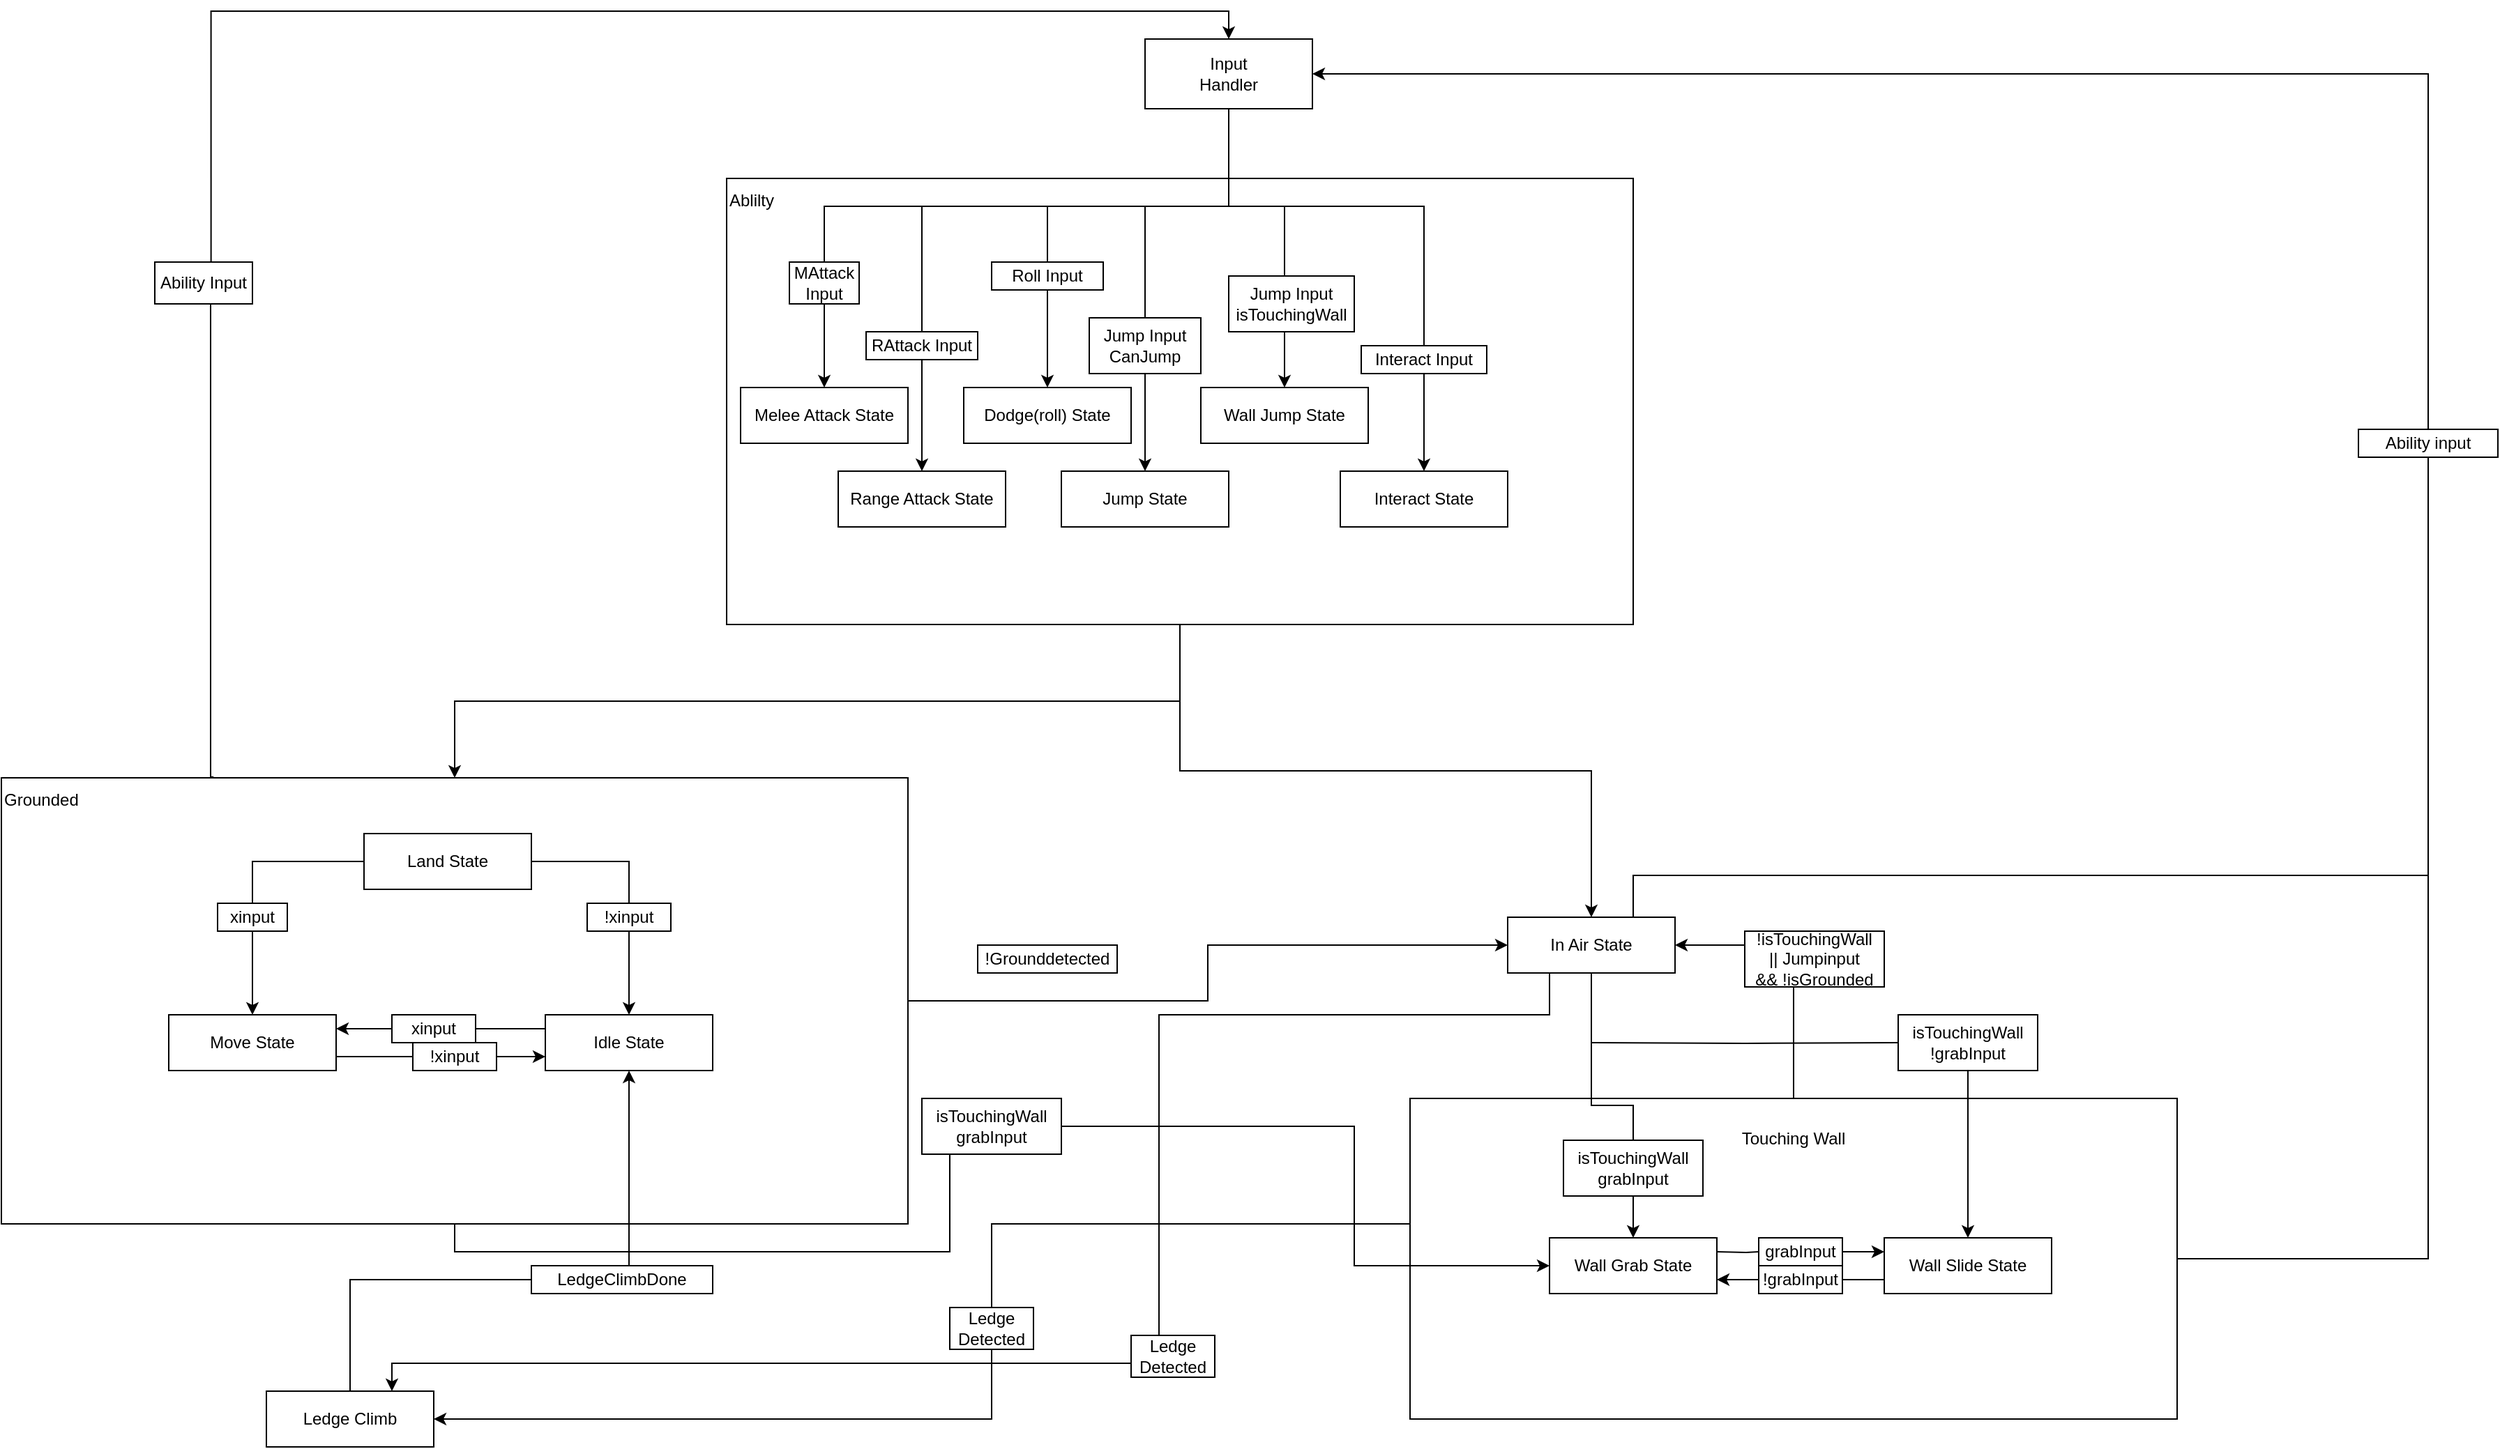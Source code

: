 <mxfile version="16.6.6" type="github">
  <diagram id="kgpKYQtTHZ0yAKxKKP6v" name="Page-1">
    <mxGraphModel dx="3060" dy="2040" grid="1" gridSize="10" guides="1" tooltips="1" connect="1" arrows="1" fold="1" page="1" pageScale="1" pageWidth="850" pageHeight="1100" math="0" shadow="0">
      <root>
        <mxCell id="0" />
        <mxCell id="1" parent="0" />
        <mxCell id="ZkCUXuL7nQXjn9q8b8uW-62" style="edgeStyle=orthogonalEdgeStyle;rounded=0;orthogonalLoop=1;jettySize=auto;html=0;entryX=1;entryY=0.5;entryDx=0;entryDy=0;" edge="1" parent="1" source="ZkCUXuL7nQXjn9q8b8uW-47" target="ZkCUXuL7nQXjn9q8b8uW-50">
          <mxGeometry relative="1" as="geometry">
            <Array as="points">
              <mxPoint x="560" y="910" />
              <mxPoint x="560" y="1050" />
            </Array>
          </mxGeometry>
        </mxCell>
        <mxCell id="ZkCUXuL7nQXjn9q8b8uW-77" style="edgeStyle=orthogonalEdgeStyle;rounded=0;orthogonalLoop=1;jettySize=auto;html=0;entryX=1;entryY=0.5;entryDx=0;entryDy=0;" edge="1" parent="1" source="ZkCUXuL7nQXjn9q8b8uW-47" target="ZkCUXuL7nQXjn9q8b8uW-28">
          <mxGeometry relative="1" as="geometry" />
        </mxCell>
        <mxCell id="ZkCUXuL7nQXjn9q8b8uW-79" style="edgeStyle=orthogonalEdgeStyle;rounded=0;orthogonalLoop=1;jettySize=auto;html=0;entryX=1;entryY=0.5;entryDx=0;entryDy=0;" edge="1" parent="1" source="ZkCUXuL7nQXjn9q8b8uW-47" target="ZkCUXuL7nQXjn9q8b8uW-1">
          <mxGeometry relative="1" as="geometry">
            <Array as="points">
              <mxPoint x="1590" y="935" />
              <mxPoint x="1590" y="85" />
            </Array>
          </mxGeometry>
        </mxCell>
        <mxCell id="ZkCUXuL7nQXjn9q8b8uW-47" value="Touching Wall&lt;br&gt;&lt;br&gt;&lt;br&gt;&lt;br&gt;&lt;br&gt;&lt;br&gt;&lt;br&gt;&lt;br&gt;&lt;br&gt;&lt;br&gt;&lt;br&gt;&lt;br&gt;&lt;br&gt;" style="rounded=0;whiteSpace=wrap;html=1;" vertex="1" parent="1">
          <mxGeometry x="860" y="820" width="550" height="230" as="geometry" />
        </mxCell>
        <mxCell id="ZkCUXuL7nQXjn9q8b8uW-29" style="edgeStyle=orthogonalEdgeStyle;rounded=0;orthogonalLoop=1;jettySize=auto;html=0;entryX=0.5;entryY=0;entryDx=0;entryDy=0;" edge="1" parent="1" source="ZkCUXuL7nQXjn9q8b8uW-2" target="ZkCUXuL7nQXjn9q8b8uW-28">
          <mxGeometry relative="1" as="geometry" />
        </mxCell>
        <mxCell id="ZkCUXuL7nQXjn9q8b8uW-30" style="edgeStyle=orthogonalEdgeStyle;rounded=0;orthogonalLoop=1;jettySize=auto;html=0;" edge="1" parent="1" source="ZkCUXuL7nQXjn9q8b8uW-2" target="ZkCUXuL7nQXjn9q8b8uW-24">
          <mxGeometry relative="1" as="geometry">
            <mxPoint x="440" y="550" as="targetPoint" />
          </mxGeometry>
        </mxCell>
        <mxCell id="ZkCUXuL7nQXjn9q8b8uW-2" value="&lt;div&gt;&lt;span&gt;Ablilty&lt;/span&gt;&lt;/div&gt;&lt;br&gt;&lt;br&gt;&lt;br&gt;&lt;br&gt;&lt;br&gt;&lt;br&gt;&lt;br&gt;&lt;br&gt;&lt;div&gt;&lt;br&gt;&lt;/div&gt;&lt;div&gt;&lt;br&gt;&lt;/div&gt;&lt;div&gt;&lt;br&gt;&lt;/div&gt;&lt;div&gt;&lt;br&gt;&lt;/div&gt;&lt;div&gt;&lt;br&gt;&lt;/div&gt;&lt;div&gt;&lt;br&gt;&lt;/div&gt;&lt;div&gt;&lt;br&gt;&lt;/div&gt;&lt;div&gt;&lt;br&gt;&lt;/div&gt;&lt;div&gt;&lt;br&gt;&lt;/div&gt;&lt;div&gt;&lt;br&gt;&lt;/div&gt;&lt;div&gt;&lt;br&gt;&lt;/div&gt;&lt;div&gt;&lt;br&gt;&lt;/div&gt;" style="rounded=0;whiteSpace=wrap;html=1;align=left;" vertex="1" parent="1">
          <mxGeometry x="370" y="160" width="650" height="320" as="geometry" />
        </mxCell>
        <mxCell id="ZkCUXuL7nQXjn9q8b8uW-9" value="" style="edgeStyle=orthogonalEdgeStyle;rounded=0;orthogonalLoop=1;jettySize=auto;entryX=0.5;entryY=0;entryDx=0;entryDy=0;align=right;labelPosition=left;verticalLabelPosition=top;verticalAlign=bottom;textDirection=ltr;" edge="1" parent="1" source="ZkCUXuL7nQXjn9q8b8uW-1" target="ZkCUXuL7nQXjn9q8b8uW-3">
          <mxGeometry relative="1" as="geometry">
            <Array as="points">
              <mxPoint x="730" y="180" />
              <mxPoint x="440" y="180" />
            </Array>
          </mxGeometry>
        </mxCell>
        <mxCell id="ZkCUXuL7nQXjn9q8b8uW-10" style="edgeStyle=orthogonalEdgeStyle;rounded=0;orthogonalLoop=1;jettySize=auto;html=1;exitX=0.5;exitY=1;exitDx=0;exitDy=0;entryX=0.5;entryY=0;entryDx=0;entryDy=0;" edge="1" parent="1" source="ZkCUXuL7nQXjn9q8b8uW-1" target="ZkCUXuL7nQXjn9q8b8uW-5">
          <mxGeometry relative="1" as="geometry">
            <Array as="points">
              <mxPoint x="730" y="180" />
              <mxPoint x="600" y="180" />
            </Array>
          </mxGeometry>
        </mxCell>
        <mxCell id="ZkCUXuL7nQXjn9q8b8uW-11" style="edgeStyle=orthogonalEdgeStyle;rounded=0;orthogonalLoop=1;jettySize=auto;html=1;" edge="1" parent="1" source="ZkCUXuL7nQXjn9q8b8uW-1" target="ZkCUXuL7nQXjn9q8b8uW-7">
          <mxGeometry relative="1" as="geometry">
            <Array as="points">
              <mxPoint x="730" y="180" />
              <mxPoint x="770" y="180" />
            </Array>
          </mxGeometry>
        </mxCell>
        <mxCell id="ZkCUXuL7nQXjn9q8b8uW-12" style="edgeStyle=orthogonalEdgeStyle;rounded=0;orthogonalLoop=1;jettySize=auto;html=1;entryX=0.5;entryY=0;entryDx=0;entryDy=0;" edge="1" parent="1" source="ZkCUXuL7nQXjn9q8b8uW-1" target="ZkCUXuL7nQXjn9q8b8uW-8">
          <mxGeometry relative="1" as="geometry">
            <Array as="points">
              <mxPoint x="730" y="180" />
              <mxPoint x="870" y="180" />
            </Array>
          </mxGeometry>
        </mxCell>
        <mxCell id="ZkCUXuL7nQXjn9q8b8uW-13" style="edgeStyle=orthogonalEdgeStyle;rounded=0;orthogonalLoop=1;jettySize=auto;html=1;" edge="1" parent="1" source="ZkCUXuL7nQXjn9q8b8uW-1" target="ZkCUXuL7nQXjn9q8b8uW-6">
          <mxGeometry relative="1" as="geometry">
            <Array as="points">
              <mxPoint x="730" y="180" />
              <mxPoint x="670" y="180" />
            </Array>
          </mxGeometry>
        </mxCell>
        <mxCell id="ZkCUXuL7nQXjn9q8b8uW-14" style="edgeStyle=orthogonalEdgeStyle;rounded=0;orthogonalLoop=1;jettySize=auto;html=1;" edge="1" parent="1" source="ZkCUXuL7nQXjn9q8b8uW-1" target="ZkCUXuL7nQXjn9q8b8uW-4">
          <mxGeometry relative="1" as="geometry">
            <Array as="points">
              <mxPoint x="730" y="180" />
              <mxPoint x="510" y="180" />
            </Array>
          </mxGeometry>
        </mxCell>
        <mxCell id="ZkCUXuL7nQXjn9q8b8uW-1" value="Input&lt;br&gt;Handler" style="rounded=0;whiteSpace=wrap;html=1;" vertex="1" parent="1">
          <mxGeometry x="670" y="60" width="120" height="50" as="geometry" />
        </mxCell>
        <mxCell id="ZkCUXuL7nQXjn9q8b8uW-3" value="Melee Attack State" style="rounded=0;whiteSpace=wrap;html=1;" vertex="1" parent="1">
          <mxGeometry x="380" y="310" width="120" height="40" as="geometry" />
        </mxCell>
        <mxCell id="ZkCUXuL7nQXjn9q8b8uW-4" value="Range Attack State" style="rounded=0;whiteSpace=wrap;html=1;" vertex="1" parent="1">
          <mxGeometry x="450" y="370" width="120" height="40" as="geometry" />
        </mxCell>
        <mxCell id="ZkCUXuL7nQXjn9q8b8uW-5" value="Dodge(roll) State" style="rounded=0;whiteSpace=wrap;html=1;" vertex="1" parent="1">
          <mxGeometry x="540" y="310" width="120" height="40" as="geometry" />
        </mxCell>
        <mxCell id="ZkCUXuL7nQXjn9q8b8uW-6" value="Jump State" style="rounded=0;whiteSpace=wrap;html=1;" vertex="1" parent="1">
          <mxGeometry x="610" y="370" width="120" height="40" as="geometry" />
        </mxCell>
        <mxCell id="ZkCUXuL7nQXjn9q8b8uW-7" value="Wall Jump State" style="rounded=0;whiteSpace=wrap;html=1;" vertex="1" parent="1">
          <mxGeometry x="710" y="310" width="120" height="40" as="geometry" />
        </mxCell>
        <mxCell id="ZkCUXuL7nQXjn9q8b8uW-8" value="Interact State" style="rounded=0;whiteSpace=wrap;html=1;" vertex="1" parent="1">
          <mxGeometry x="810" y="370" width="120" height="40" as="geometry" />
        </mxCell>
        <mxCell id="ZkCUXuL7nQXjn9q8b8uW-15" value="MAttack Input" style="rounded=0;whiteSpace=wrap;html=1;" vertex="1" parent="1">
          <mxGeometry x="415" y="220" width="50" height="30" as="geometry" />
        </mxCell>
        <mxCell id="ZkCUXuL7nQXjn9q8b8uW-18" value="RAttack Input" style="rounded=0;whiteSpace=wrap;html=1;" vertex="1" parent="1">
          <mxGeometry x="470" y="270" width="80" height="20" as="geometry" />
        </mxCell>
        <mxCell id="ZkCUXuL7nQXjn9q8b8uW-20" value="Roll Input" style="rounded=0;whiteSpace=wrap;html=1;" vertex="1" parent="1">
          <mxGeometry x="560" y="220" width="80" height="20" as="geometry" />
        </mxCell>
        <mxCell id="ZkCUXuL7nQXjn9q8b8uW-21" value="Jump Input&lt;br&gt;CanJump" style="rounded=0;whiteSpace=wrap;html=1;" vertex="1" parent="1">
          <mxGeometry x="630" y="260" width="80" height="40" as="geometry" />
        </mxCell>
        <mxCell id="ZkCUXuL7nQXjn9q8b8uW-22" value="Jump Input&lt;br&gt;isTouchingWall" style="rounded=0;whiteSpace=wrap;html=1;" vertex="1" parent="1">
          <mxGeometry x="730" y="230" width="90" height="40" as="geometry" />
        </mxCell>
        <mxCell id="ZkCUXuL7nQXjn9q8b8uW-23" value="Interact Input" style="rounded=0;whiteSpace=wrap;html=1;" vertex="1" parent="1">
          <mxGeometry x="825" y="280" width="90" height="20" as="geometry" />
        </mxCell>
        <mxCell id="ZkCUXuL7nQXjn9q8b8uW-31" style="edgeStyle=orthogonalEdgeStyle;rounded=0;orthogonalLoop=1;jettySize=auto;html=0;entryX=0.5;entryY=0;entryDx=0;entryDy=0;exitX=0.576;exitY=0;exitDx=0;exitDy=0;startArrow=none;exitPerimeter=0;" edge="1" parent="1" source="ZkCUXuL7nQXjn9q8b8uW-32" target="ZkCUXuL7nQXjn9q8b8uW-1">
          <mxGeometry relative="1" as="geometry">
            <Array as="points">
              <mxPoint y="40" />
              <mxPoint x="730" y="40" />
            </Array>
          </mxGeometry>
        </mxCell>
        <mxCell id="ZkCUXuL7nQXjn9q8b8uW-45" style="edgeStyle=orthogonalEdgeStyle;rounded=0;orthogonalLoop=1;jettySize=auto;html=0;entryX=0;entryY=0.5;entryDx=0;entryDy=0;" edge="1" parent="1" source="ZkCUXuL7nQXjn9q8b8uW-24" target="ZkCUXuL7nQXjn9q8b8uW-28">
          <mxGeometry relative="1" as="geometry" />
        </mxCell>
        <mxCell id="ZkCUXuL7nQXjn9q8b8uW-69" style="edgeStyle=orthogonalEdgeStyle;rounded=0;orthogonalLoop=1;jettySize=auto;html=0;entryX=0;entryY=0.5;entryDx=0;entryDy=0;exitX=0.5;exitY=1;exitDx=0;exitDy=0;" edge="1" parent="1" source="ZkCUXuL7nQXjn9q8b8uW-24" target="ZkCUXuL7nQXjn9q8b8uW-48">
          <mxGeometry relative="1" as="geometry">
            <Array as="points">
              <mxPoint x="175" y="930" />
              <mxPoint x="530" y="930" />
              <mxPoint x="530" y="840" />
              <mxPoint x="820" y="840" />
              <mxPoint x="820" y="940" />
            </Array>
          </mxGeometry>
        </mxCell>
        <mxCell id="ZkCUXuL7nQXjn9q8b8uW-24" value="&lt;div&gt;Grounded&lt;/div&gt;&lt;div&gt;&lt;br&gt;&lt;/div&gt;&lt;div&gt;&lt;br&gt;&lt;/div&gt;&lt;div&gt;&lt;br&gt;&lt;/div&gt;&lt;div&gt;&lt;br&gt;&lt;/div&gt;&lt;div&gt;&lt;br&gt;&lt;/div&gt;&lt;div&gt;&lt;br&gt;&lt;/div&gt;&lt;div&gt;&lt;br&gt;&lt;/div&gt;&lt;div&gt;&lt;br&gt;&lt;/div&gt;&lt;div&gt;&lt;br&gt;&lt;/div&gt;&lt;div&gt;&lt;br&gt;&lt;/div&gt;&lt;div&gt;&lt;br&gt;&lt;/div&gt;&lt;div&gt;&lt;br&gt;&lt;/div&gt;&lt;div&gt;&lt;br&gt;&lt;/div&gt;&lt;div&gt;&lt;br&gt;&lt;/div&gt;&lt;div&gt;&lt;br&gt;&lt;/div&gt;&lt;div&gt;&lt;br&gt;&lt;/div&gt;&lt;div&gt;&lt;br&gt;&lt;/div&gt;&lt;div&gt;&lt;br&gt;&lt;/div&gt;&lt;div&gt;&lt;br&gt;&lt;/div&gt;&lt;div&gt;&lt;br&gt;&lt;/div&gt;" style="rounded=0;whiteSpace=wrap;html=1;align=left;" vertex="1" parent="1">
          <mxGeometry x="-150" y="590" width="650" height="320" as="geometry" />
        </mxCell>
        <mxCell id="ZkCUXuL7nQXjn9q8b8uW-36" style="edgeStyle=orthogonalEdgeStyle;rounded=0;orthogonalLoop=1;jettySize=auto;html=0;entryX=0;entryY=0.75;entryDx=0;entryDy=0;startArrow=none;" edge="1" parent="1" source="ZkCUXuL7nQXjn9q8b8uW-39" target="ZkCUXuL7nQXjn9q8b8uW-26">
          <mxGeometry relative="1" as="geometry">
            <Array as="points">
              <mxPoint x="130" y="790" />
              <mxPoint x="130" y="790" />
            </Array>
          </mxGeometry>
        </mxCell>
        <mxCell id="ZkCUXuL7nQXjn9q8b8uW-25" value="Move State" style="rounded=0;whiteSpace=wrap;html=1;" vertex="1" parent="1">
          <mxGeometry x="-30" y="760" width="120" height="40" as="geometry" />
        </mxCell>
        <mxCell id="ZkCUXuL7nQXjn9q8b8uW-35" style="edgeStyle=orthogonalEdgeStyle;rounded=0;orthogonalLoop=1;jettySize=auto;html=0;exitX=0;exitY=0.25;exitDx=0;exitDy=0;startArrow=none;" edge="1" parent="1" source="ZkCUXuL7nQXjn9q8b8uW-37">
          <mxGeometry relative="1" as="geometry">
            <mxPoint x="90" y="770" as="targetPoint" />
            <Array as="points">
              <mxPoint x="130" y="770" />
            </Array>
          </mxGeometry>
        </mxCell>
        <mxCell id="ZkCUXuL7nQXjn9q8b8uW-26" value="Idle State" style="rounded=0;whiteSpace=wrap;html=1;" vertex="1" parent="1">
          <mxGeometry x="240" y="760" width="120" height="40" as="geometry" />
        </mxCell>
        <mxCell id="ZkCUXuL7nQXjn9q8b8uW-41" style="edgeStyle=orthogonalEdgeStyle;rounded=0;orthogonalLoop=1;jettySize=auto;html=0;entryX=0.5;entryY=0;entryDx=0;entryDy=0;" edge="1" parent="1" source="ZkCUXuL7nQXjn9q8b8uW-27" target="ZkCUXuL7nQXjn9q8b8uW-25">
          <mxGeometry relative="1" as="geometry" />
        </mxCell>
        <mxCell id="ZkCUXuL7nQXjn9q8b8uW-42" style="edgeStyle=orthogonalEdgeStyle;rounded=0;orthogonalLoop=1;jettySize=auto;html=0;" edge="1" parent="1" source="ZkCUXuL7nQXjn9q8b8uW-27" target="ZkCUXuL7nQXjn9q8b8uW-26">
          <mxGeometry relative="1" as="geometry" />
        </mxCell>
        <mxCell id="ZkCUXuL7nQXjn9q8b8uW-27" value="Land State" style="rounded=0;whiteSpace=wrap;html=1;" vertex="1" parent="1">
          <mxGeometry x="110" y="630" width="120" height="40" as="geometry" />
        </mxCell>
        <mxCell id="ZkCUXuL7nQXjn9q8b8uW-51" style="edgeStyle=orthogonalEdgeStyle;rounded=0;orthogonalLoop=1;jettySize=auto;html=0;" edge="1" parent="1" source="ZkCUXuL7nQXjn9q8b8uW-28" target="ZkCUXuL7nQXjn9q8b8uW-48">
          <mxGeometry relative="1" as="geometry" />
        </mxCell>
        <mxCell id="ZkCUXuL7nQXjn9q8b8uW-52" style="edgeStyle=orthogonalEdgeStyle;rounded=0;orthogonalLoop=1;jettySize=auto;html=0;startArrow=none;" edge="1" parent="1" source="ZkCUXuL7nQXjn9q8b8uW-53" target="ZkCUXuL7nQXjn9q8b8uW-49">
          <mxGeometry relative="1" as="geometry">
            <mxPoint x="990" y="780" as="sourcePoint" />
          </mxGeometry>
        </mxCell>
        <mxCell id="ZkCUXuL7nQXjn9q8b8uW-75" style="edgeStyle=orthogonalEdgeStyle;rounded=0;orthogonalLoop=1;jettySize=auto;html=0;entryX=0.75;entryY=0;entryDx=0;entryDy=0;" edge="1" parent="1" source="ZkCUXuL7nQXjn9q8b8uW-28" target="ZkCUXuL7nQXjn9q8b8uW-50">
          <mxGeometry relative="1" as="geometry">
            <Array as="points">
              <mxPoint x="960" y="760" />
              <mxPoint x="680" y="760" />
              <mxPoint x="680" y="1010" />
              <mxPoint x="130" y="1010" />
            </Array>
          </mxGeometry>
        </mxCell>
        <mxCell id="ZkCUXuL7nQXjn9q8b8uW-80" style="edgeStyle=orthogonalEdgeStyle;rounded=0;orthogonalLoop=1;jettySize=auto;html=0;" edge="1" parent="1" source="ZkCUXuL7nQXjn9q8b8uW-28">
          <mxGeometry relative="1" as="geometry">
            <mxPoint x="1590" y="350" as="targetPoint" />
            <Array as="points">
              <mxPoint x="1020" y="660" />
              <mxPoint x="1590" y="660" />
              <mxPoint x="1590" y="450" />
            </Array>
          </mxGeometry>
        </mxCell>
        <mxCell id="ZkCUXuL7nQXjn9q8b8uW-28" value="In Air State" style="rounded=0;whiteSpace=wrap;html=1;" vertex="1" parent="1">
          <mxGeometry x="930" y="690" width="120" height="40" as="geometry" />
        </mxCell>
        <mxCell id="ZkCUXuL7nQXjn9q8b8uW-32" value="Ability Input" style="rounded=0;whiteSpace=wrap;html=1;" vertex="1" parent="1">
          <mxGeometry x="-40" y="220" width="70" height="30" as="geometry" />
        </mxCell>
        <mxCell id="ZkCUXuL7nQXjn9q8b8uW-33" value="" style="edgeStyle=orthogonalEdgeStyle;rounded=0;orthogonalLoop=1;jettySize=auto;html=0;entryX=0.5;entryY=1;entryDx=0;entryDy=0;exitX=0.234;exitY=-0.002;exitDx=0;exitDy=0;endArrow=none;exitPerimeter=0;" edge="1" parent="1" source="ZkCUXuL7nQXjn9q8b8uW-24" target="ZkCUXuL7nQXjn9q8b8uW-32">
          <mxGeometry relative="1" as="geometry">
            <mxPoint x="12.5" y="590.0" as="sourcePoint" />
            <mxPoint x="730" y="60" as="targetPoint" />
            <Array as="points">
              <mxPoint y="589" />
              <mxPoint y="250" />
            </Array>
          </mxGeometry>
        </mxCell>
        <mxCell id="ZkCUXuL7nQXjn9q8b8uW-37" value="xinput" style="rounded=0;whiteSpace=wrap;html=1;" vertex="1" parent="1">
          <mxGeometry x="130" y="760" width="60" height="20" as="geometry" />
        </mxCell>
        <mxCell id="ZkCUXuL7nQXjn9q8b8uW-38" value="" style="edgeStyle=orthogonalEdgeStyle;rounded=0;orthogonalLoop=1;jettySize=auto;html=0;exitX=0;exitY=0.25;exitDx=0;exitDy=0;endArrow=none;" edge="1" parent="1" source="ZkCUXuL7nQXjn9q8b8uW-26" target="ZkCUXuL7nQXjn9q8b8uW-37">
          <mxGeometry relative="1" as="geometry">
            <mxPoint x="240" y="770" as="sourcePoint" />
            <mxPoint x="90" y="770" as="targetPoint" />
          </mxGeometry>
        </mxCell>
        <mxCell id="ZkCUXuL7nQXjn9q8b8uW-39" value="!xinput" style="rounded=0;whiteSpace=wrap;html=1;" vertex="1" parent="1">
          <mxGeometry x="145" y="780" width="60" height="20" as="geometry" />
        </mxCell>
        <mxCell id="ZkCUXuL7nQXjn9q8b8uW-40" value="" style="edgeStyle=orthogonalEdgeStyle;rounded=0;orthogonalLoop=1;jettySize=auto;html=0;endArrow=none;" edge="1" parent="1" source="ZkCUXuL7nQXjn9q8b8uW-25">
          <mxGeometry relative="1" as="geometry">
            <mxPoint x="90" y="790.022" as="sourcePoint" />
            <mxPoint x="140" y="790" as="targetPoint" />
            <Array as="points">
              <mxPoint x="100" y="790" />
              <mxPoint x="100" y="790" />
            </Array>
          </mxGeometry>
        </mxCell>
        <mxCell id="ZkCUXuL7nQXjn9q8b8uW-43" value="xinput" style="rounded=0;whiteSpace=wrap;html=1;" vertex="1" parent="1">
          <mxGeometry x="5" y="680" width="50" height="20" as="geometry" />
        </mxCell>
        <mxCell id="ZkCUXuL7nQXjn9q8b8uW-44" value="!xinput" style="rounded=0;whiteSpace=wrap;html=1;" vertex="1" parent="1">
          <mxGeometry x="270" y="680" width="60" height="20" as="geometry" />
        </mxCell>
        <mxCell id="ZkCUXuL7nQXjn9q8b8uW-46" value="!Grounddetected" style="rounded=0;whiteSpace=wrap;html=1;" vertex="1" parent="1">
          <mxGeometry x="550" y="710" width="100" height="20" as="geometry" />
        </mxCell>
        <mxCell id="ZkCUXuL7nQXjn9q8b8uW-56" style="edgeStyle=orthogonalEdgeStyle;rounded=0;orthogonalLoop=1;jettySize=auto;html=0;startArrow=none;" edge="1" parent="1" source="ZkCUXuL7nQXjn9q8b8uW-58">
          <mxGeometry relative="1" as="geometry">
            <mxPoint x="1080" y="930" as="sourcePoint" />
            <mxPoint x="1200" y="930" as="targetPoint" />
          </mxGeometry>
        </mxCell>
        <mxCell id="ZkCUXuL7nQXjn9q8b8uW-48" value="Wall Grab State" style="rounded=0;whiteSpace=wrap;html=1;" vertex="1" parent="1">
          <mxGeometry x="960" y="920" width="120" height="40" as="geometry" />
        </mxCell>
        <mxCell id="ZkCUXuL7nQXjn9q8b8uW-57" style="edgeStyle=orthogonalEdgeStyle;rounded=0;orthogonalLoop=1;jettySize=auto;html=0;exitX=0;exitY=0.75;exitDx=0;exitDy=0;entryX=1;entryY=0.75;entryDx=0;entryDy=0;startArrow=none;" edge="1" parent="1" source="ZkCUXuL7nQXjn9q8b8uW-60" target="ZkCUXuL7nQXjn9q8b8uW-48">
          <mxGeometry relative="1" as="geometry">
            <Array as="points">
              <mxPoint x="1110" y="950" />
            </Array>
          </mxGeometry>
        </mxCell>
        <mxCell id="ZkCUXuL7nQXjn9q8b8uW-49" value="Wall Slide State" style="rounded=0;whiteSpace=wrap;html=1;" vertex="1" parent="1">
          <mxGeometry x="1200" y="920" width="120" height="40" as="geometry" />
        </mxCell>
        <mxCell id="ZkCUXuL7nQXjn9q8b8uW-64" style="edgeStyle=orthogonalEdgeStyle;rounded=0;orthogonalLoop=1;jettySize=auto;html=0;startArrow=none;" edge="1" parent="1" target="ZkCUXuL7nQXjn9q8b8uW-26">
          <mxGeometry relative="1" as="geometry">
            <mxPoint x="300" y="950" as="sourcePoint" />
            <Array as="points">
              <mxPoint x="300" y="930" />
            </Array>
          </mxGeometry>
        </mxCell>
        <mxCell id="ZkCUXuL7nQXjn9q8b8uW-50" value="Ledge Climb" style="rounded=0;whiteSpace=wrap;html=1;" vertex="1" parent="1">
          <mxGeometry x="40" y="1030" width="120" height="40" as="geometry" />
        </mxCell>
        <mxCell id="ZkCUXuL7nQXjn9q8b8uW-53" value="isTouchingWall&lt;br&gt;!grabInput" style="rounded=0;whiteSpace=wrap;html=1;" vertex="1" parent="1">
          <mxGeometry x="1210" y="760" width="100" height="40" as="geometry" />
        </mxCell>
        <mxCell id="ZkCUXuL7nQXjn9q8b8uW-54" value="" style="edgeStyle=orthogonalEdgeStyle;rounded=0;orthogonalLoop=1;jettySize=auto;html=0;endArrow=none;" edge="1" parent="1" target="ZkCUXuL7nQXjn9q8b8uW-53">
          <mxGeometry relative="1" as="geometry">
            <mxPoint x="990" y="780" as="sourcePoint" />
            <mxPoint x="1260.053" y="920" as="targetPoint" />
          </mxGeometry>
        </mxCell>
        <mxCell id="ZkCUXuL7nQXjn9q8b8uW-55" value="isTouchingWall&lt;br&gt;grabInput" style="rounded=0;whiteSpace=wrap;html=1;" vertex="1" parent="1">
          <mxGeometry x="970" y="850" width="100" height="40" as="geometry" />
        </mxCell>
        <mxCell id="ZkCUXuL7nQXjn9q8b8uW-58" value="grabInput" style="rounded=0;whiteSpace=wrap;html=1;" vertex="1" parent="1">
          <mxGeometry x="1110" y="920" width="60" height="20" as="geometry" />
        </mxCell>
        <mxCell id="ZkCUXuL7nQXjn9q8b8uW-59" value="" style="edgeStyle=orthogonalEdgeStyle;rounded=0;orthogonalLoop=1;jettySize=auto;html=0;endArrow=none;" edge="1" parent="1" target="ZkCUXuL7nQXjn9q8b8uW-58">
          <mxGeometry relative="1" as="geometry">
            <mxPoint x="1080" y="930" as="sourcePoint" />
            <mxPoint x="1200" y="930" as="targetPoint" />
          </mxGeometry>
        </mxCell>
        <mxCell id="ZkCUXuL7nQXjn9q8b8uW-60" value="!grabInput" style="rounded=0;whiteSpace=wrap;html=1;" vertex="1" parent="1">
          <mxGeometry x="1110" y="940" width="60" height="20" as="geometry" />
        </mxCell>
        <mxCell id="ZkCUXuL7nQXjn9q8b8uW-61" value="" style="edgeStyle=orthogonalEdgeStyle;rounded=0;orthogonalLoop=1;jettySize=auto;html=0;exitX=0;exitY=0.75;exitDx=0;exitDy=0;entryX=1;entryY=0.75;entryDx=0;entryDy=0;endArrow=none;" edge="1" parent="1" source="ZkCUXuL7nQXjn9q8b8uW-49" target="ZkCUXuL7nQXjn9q8b8uW-60">
          <mxGeometry relative="1" as="geometry">
            <mxPoint x="1200" y="950" as="sourcePoint" />
            <mxPoint x="1080" y="950" as="targetPoint" />
          </mxGeometry>
        </mxCell>
        <mxCell id="ZkCUXuL7nQXjn9q8b8uW-63" value="Ledge Detected" style="rounded=0;whiteSpace=wrap;html=1;" vertex="1" parent="1">
          <mxGeometry x="530" y="970" width="60" height="30" as="geometry" />
        </mxCell>
        <mxCell id="ZkCUXuL7nQXjn9q8b8uW-65" value="LedgeClimbDone" style="rounded=0;whiteSpace=wrap;html=1;" vertex="1" parent="1">
          <mxGeometry x="230" y="940" width="130" height="20" as="geometry" />
        </mxCell>
        <mxCell id="ZkCUXuL7nQXjn9q8b8uW-66" value="" style="edgeStyle=orthogonalEdgeStyle;rounded=0;orthogonalLoop=1;jettySize=auto;html=0;exitX=0.5;exitY=0;exitDx=0;exitDy=0;endArrow=none;" edge="1" parent="1" source="ZkCUXuL7nQXjn9q8b8uW-50" target="ZkCUXuL7nQXjn9q8b8uW-65">
          <mxGeometry relative="1" as="geometry">
            <mxPoint x="100" y="1030" as="sourcePoint" />
            <mxPoint x="300" y="800" as="targetPoint" />
            <Array as="points">
              <mxPoint x="100" y="950" />
              <mxPoint x="300" y="950" />
              <mxPoint x="300" y="940" />
            </Array>
          </mxGeometry>
        </mxCell>
        <mxCell id="ZkCUXuL7nQXjn9q8b8uW-70" value="isTouchingWall&lt;br&gt;grabInput" style="rounded=0;whiteSpace=wrap;html=1;" vertex="1" parent="1">
          <mxGeometry x="510" y="820" width="100" height="40" as="geometry" />
        </mxCell>
        <mxCell id="ZkCUXuL7nQXjn9q8b8uW-76" value="Ledge Detected" style="rounded=0;whiteSpace=wrap;html=1;" vertex="1" parent="1">
          <mxGeometry x="660" y="990" width="60" height="30" as="geometry" />
        </mxCell>
        <mxCell id="ZkCUXuL7nQXjn9q8b8uW-78" value="!isTouchingWall&lt;br&gt;|| Jumpinput&lt;br&gt;&amp;amp;&amp;amp; !isGrounded" style="rounded=0;whiteSpace=wrap;html=1;" vertex="1" parent="1">
          <mxGeometry x="1100" y="700" width="100" height="40" as="geometry" />
        </mxCell>
        <mxCell id="ZkCUXuL7nQXjn9q8b8uW-81" value="Ability input" style="rounded=0;whiteSpace=wrap;html=1;" vertex="1" parent="1">
          <mxGeometry x="1540" y="340" width="100" height="20" as="geometry" />
        </mxCell>
      </root>
    </mxGraphModel>
  </diagram>
</mxfile>
